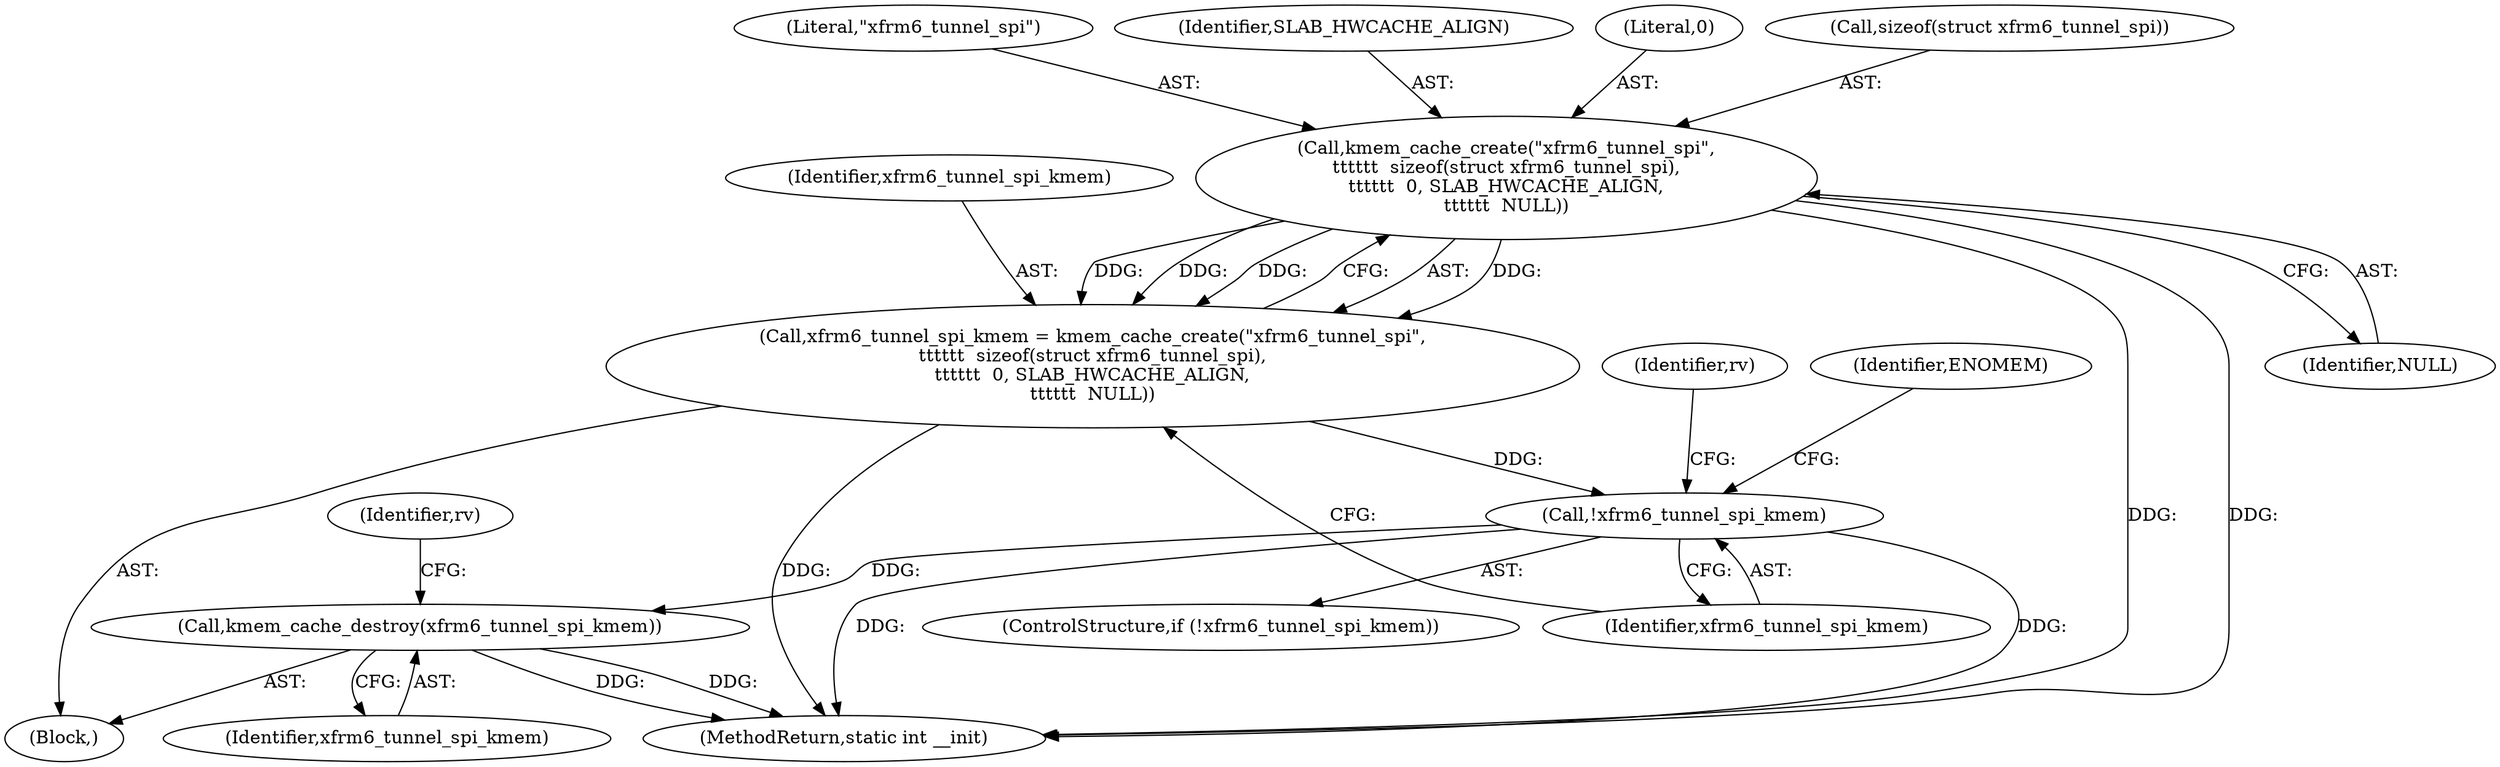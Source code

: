 digraph "0_linux_d5aa407f59f5b83d2c50ec88f5bf56d40f1f8978_3@API" {
"1000106" [label="(Call,kmem_cache_create(\"xfrm6_tunnel_spi\",\n\t\t\t\t\t\t  sizeof(struct xfrm6_tunnel_spi),\n\t\t\t\t\t\t  0, SLAB_HWCACHE_ALIGN,\n\t\t\t\t\t\t  NULL))"];
"1000104" [label="(Call,xfrm6_tunnel_spi_kmem = kmem_cache_create(\"xfrm6_tunnel_spi\",\n\t\t\t\t\t\t  sizeof(struct xfrm6_tunnel_spi),\n\t\t\t\t\t\t  0, SLAB_HWCACHE_ALIGN,\n\t\t\t\t\t\t  NULL))"];
"1000114" [label="(Call,!xfrm6_tunnel_spi_kmem)"];
"1000179" [label="(Call,kmem_cache_destroy(xfrm6_tunnel_spi_kmem))"];
"1000102" [label="(Block,)"];
"1000113" [label="(ControlStructure,if (!xfrm6_tunnel_spi_kmem))"];
"1000183" [label="(MethodReturn,static int __init)"];
"1000115" [label="(Identifier,xfrm6_tunnel_spi_kmem)"];
"1000107" [label="(Literal,\"xfrm6_tunnel_spi\")"];
"1000114" [label="(Call,!xfrm6_tunnel_spi_kmem)"];
"1000182" [label="(Identifier,rv)"];
"1000106" [label="(Call,kmem_cache_create(\"xfrm6_tunnel_spi\",\n\t\t\t\t\t\t  sizeof(struct xfrm6_tunnel_spi),\n\t\t\t\t\t\t  0, SLAB_HWCACHE_ALIGN,\n\t\t\t\t\t\t  NULL))"];
"1000112" [label="(Identifier,NULL)"];
"1000111" [label="(Identifier,SLAB_HWCACHE_ALIGN)"];
"1000110" [label="(Literal,0)"];
"1000105" [label="(Identifier,xfrm6_tunnel_spi_kmem)"];
"1000120" [label="(Identifier,rv)"];
"1000104" [label="(Call,xfrm6_tunnel_spi_kmem = kmem_cache_create(\"xfrm6_tunnel_spi\",\n\t\t\t\t\t\t  sizeof(struct xfrm6_tunnel_spi),\n\t\t\t\t\t\t  0, SLAB_HWCACHE_ALIGN,\n\t\t\t\t\t\t  NULL))"];
"1000179" [label="(Call,kmem_cache_destroy(xfrm6_tunnel_spi_kmem))"];
"1000108" [label="(Call,sizeof(struct xfrm6_tunnel_spi))"];
"1000118" [label="(Identifier,ENOMEM)"];
"1000180" [label="(Identifier,xfrm6_tunnel_spi_kmem)"];
"1000106" -> "1000104"  [label="AST: "];
"1000106" -> "1000112"  [label="CFG: "];
"1000107" -> "1000106"  [label="AST: "];
"1000108" -> "1000106"  [label="AST: "];
"1000110" -> "1000106"  [label="AST: "];
"1000111" -> "1000106"  [label="AST: "];
"1000112" -> "1000106"  [label="AST: "];
"1000104" -> "1000106"  [label="CFG: "];
"1000106" -> "1000183"  [label="DDG: "];
"1000106" -> "1000183"  [label="DDG: "];
"1000106" -> "1000104"  [label="DDG: "];
"1000106" -> "1000104"  [label="DDG: "];
"1000106" -> "1000104"  [label="DDG: "];
"1000106" -> "1000104"  [label="DDG: "];
"1000104" -> "1000102"  [label="AST: "];
"1000105" -> "1000104"  [label="AST: "];
"1000115" -> "1000104"  [label="CFG: "];
"1000104" -> "1000183"  [label="DDG: "];
"1000104" -> "1000114"  [label="DDG: "];
"1000114" -> "1000113"  [label="AST: "];
"1000114" -> "1000115"  [label="CFG: "];
"1000115" -> "1000114"  [label="AST: "];
"1000118" -> "1000114"  [label="CFG: "];
"1000120" -> "1000114"  [label="CFG: "];
"1000114" -> "1000183"  [label="DDG: "];
"1000114" -> "1000183"  [label="DDG: "];
"1000114" -> "1000179"  [label="DDG: "];
"1000179" -> "1000102"  [label="AST: "];
"1000179" -> "1000180"  [label="CFG: "];
"1000180" -> "1000179"  [label="AST: "];
"1000182" -> "1000179"  [label="CFG: "];
"1000179" -> "1000183"  [label="DDG: "];
"1000179" -> "1000183"  [label="DDG: "];
}
